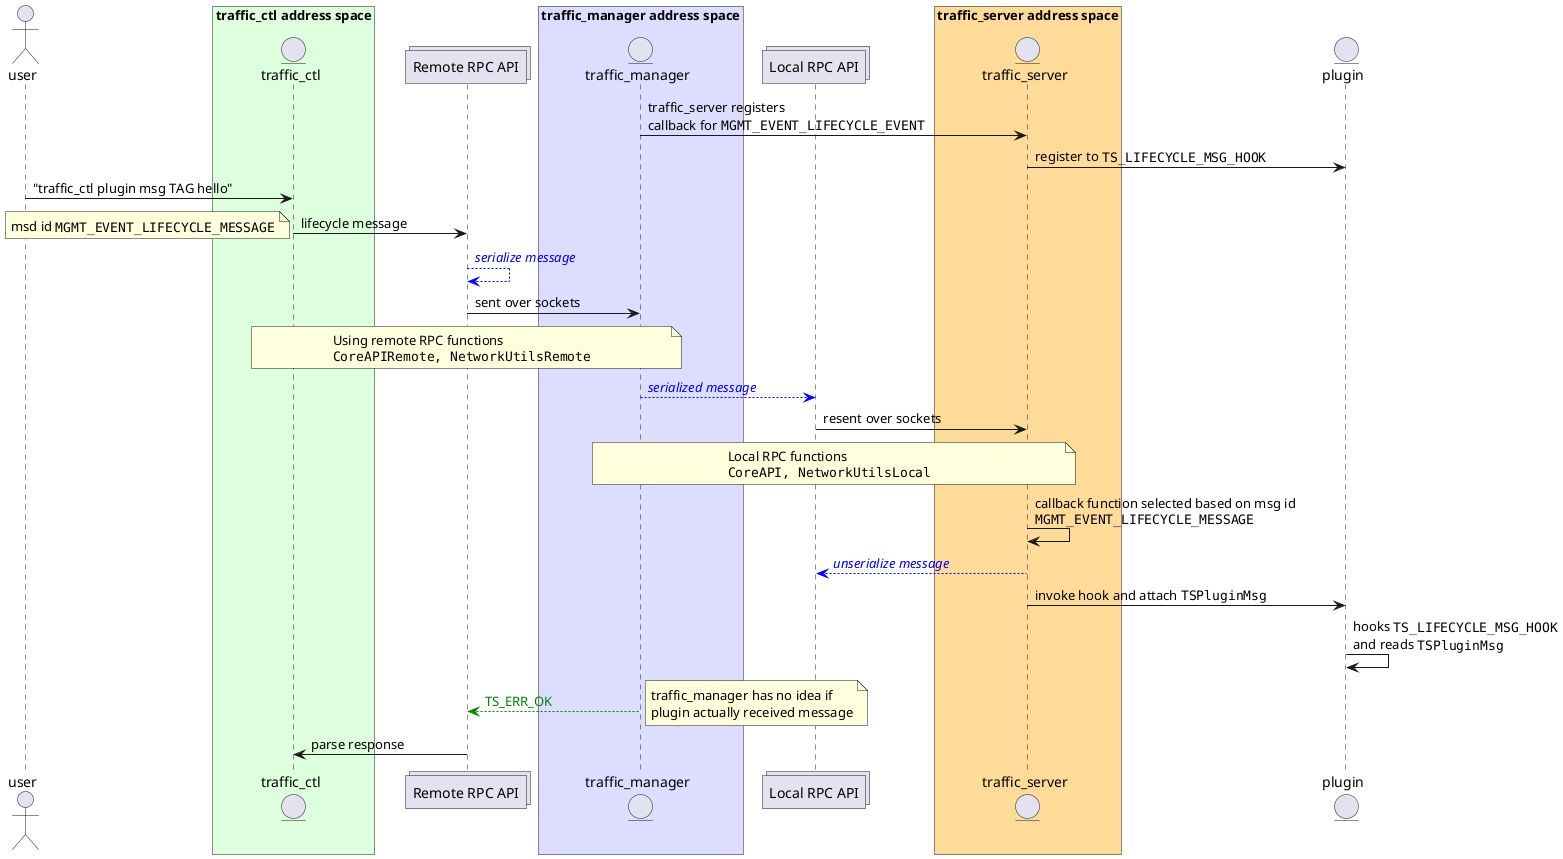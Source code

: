 ' Licensed under the Apache License, Version 2.0 (the "License");
' you may not use this file except in compliance with the License.
' You may obtain a copy of the License at http://www.apache.org/licenses/LICENSE-2.0
' Unless required by  applicable law or agreed to in writing, software distributed under the License is distributed
' on an \"AS IS\" BASIS, WITHOUT WARRANTIES OR CONDITIONS OF ANY KIND, either express or implied.
' See the License for the specific language governing permissions and limitations under the License.

@startuml

actor user
box "traffic_ctl address space" #DDFFDD
entity traffic_ctl
end box
collections "Remote RPC API" as remote_rpc
box "traffic_manager address space" #DDDDFF
entity traffic_manager
end box
collections "Local RPC API" as local_rpc
box "traffic_server address space" #FFDB99
entity traffic_server
end box
entity plugin

traffic_manager -> traffic_server : traffic_server registers\ncallback for ""MGMT_EVENT_LIFECYCLE_EVENT""
traffic_server -> plugin : register to ""TS_LIFECYCLE_MSG_HOOK""
user -> traffic_ctl : "traffic_ctl plugin msg TAG hello"
traffic_ctl -> remote_rpc : lifecycle message
note left : msd id ""MGMT_EVENT_LIFECYCLE_MESSAGE""
remote_rpc -[#blue]-> remote_rpc : <font color="blue">//serialize message//</font>
remote_rpc -> traffic_manager : sent over sockets
note over traffic_ctl, traffic_manager : Using remote RPC functions\n""CoreAPIRemote, NetworkUtilsRemote""

traffic_manager -[#blue]-> local_rpc: <font color="blue">//serialized message//</font>
local_rpc -> traffic_server : resent over sockets
note over traffic_manager, traffic_server : Local RPC functions\n""CoreAPI, NetworkUtilsLocal""
traffic_server -> traffic_server : callback function selected based on msg id\n""MGMT_EVENT_LIFECYCLE_MESSAGE""
traffic_server -[#blue]-> local_rpc : <font color="blue">//unserialize message//</font>
traffic_server -> plugin : invoke hook and attach ""TSPluginMsg""
plugin -> plugin : hooks ""TS_LIFECYCLE_MSG_HOOK""\nand reads ""TSPluginMsg""
traffic_manager -[#green]-> remote_rpc : <font color="green">TS_ERR_OK</font>
note right : traffic_manager has no idea if\nplugin actually received message
remote_rpc -> traffic_ctl : parse response


@enduml
